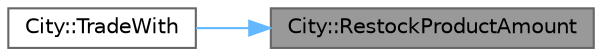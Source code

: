 digraph "City::RestockProductAmount"
{
 // LATEX_PDF_SIZE
  bgcolor="transparent";
  edge [fontname=Helvetica,fontsize=10,labelfontname=Helvetica,labelfontsize=10];
  node [fontname=Helvetica,fontsize=10,shape=box,height=0.2,width=0.4];
  rankdir="RL";
  Node1 [id="Node000001",label="City::RestockProductAmount",height=0.2,width=0.4,color="gray40", fillcolor="grey60", style="filled", fontcolor="black",tooltip="Restock a certain amount of a product in the city."];
  Node1 -> Node2 [id="edge1_Node000001_Node000002",dir="back",color="steelblue1",style="solid",tooltip=" "];
  Node2 [id="Node000002",label="City::TradeWith",height=0.2,width=0.4,color="grey40", fillcolor="white", style="filled",URL="$classCity.html#ae21b9eba53e1b04d630b69a3f0503f19",tooltip="Trade products with another city. The two cities may or may not have products in common."];
}
